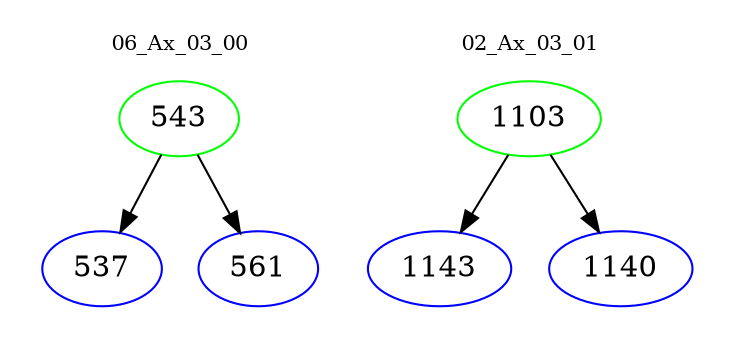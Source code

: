 digraph{
subgraph cluster_0 {
color = white
label = "06_Ax_03_00";
fontsize=10;
T0_543 [label="543", color="green"]
T0_543 -> T0_537 [color="black"]
T0_537 [label="537", color="blue"]
T0_543 -> T0_561 [color="black"]
T0_561 [label="561", color="blue"]
}
subgraph cluster_1 {
color = white
label = "02_Ax_03_01";
fontsize=10;
T1_1103 [label="1103", color="green"]
T1_1103 -> T1_1143 [color="black"]
T1_1143 [label="1143", color="blue"]
T1_1103 -> T1_1140 [color="black"]
T1_1140 [label="1140", color="blue"]
}
}
